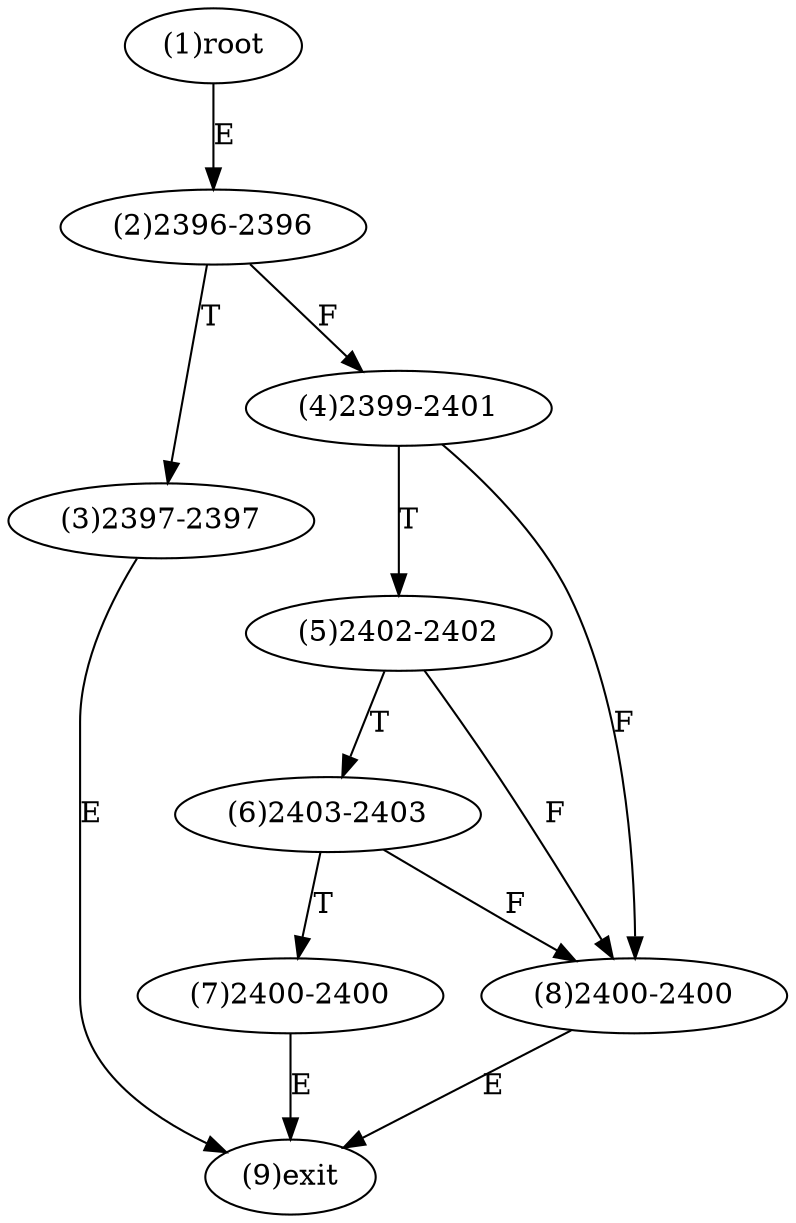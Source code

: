 digraph "" { 
1[ label="(1)root"];
2[ label="(2)2396-2396"];
3[ label="(3)2397-2397"];
4[ label="(4)2399-2401"];
5[ label="(5)2402-2402"];
6[ label="(6)2403-2403"];
7[ label="(7)2400-2400"];
8[ label="(8)2400-2400"];
9[ label="(9)exit"];
1->2[ label="E"];
2->4[ label="F"];
2->3[ label="T"];
3->9[ label="E"];
4->8[ label="F"];
4->5[ label="T"];
5->8[ label="F"];
5->6[ label="T"];
6->8[ label="F"];
6->7[ label="T"];
7->9[ label="E"];
8->9[ label="E"];
}